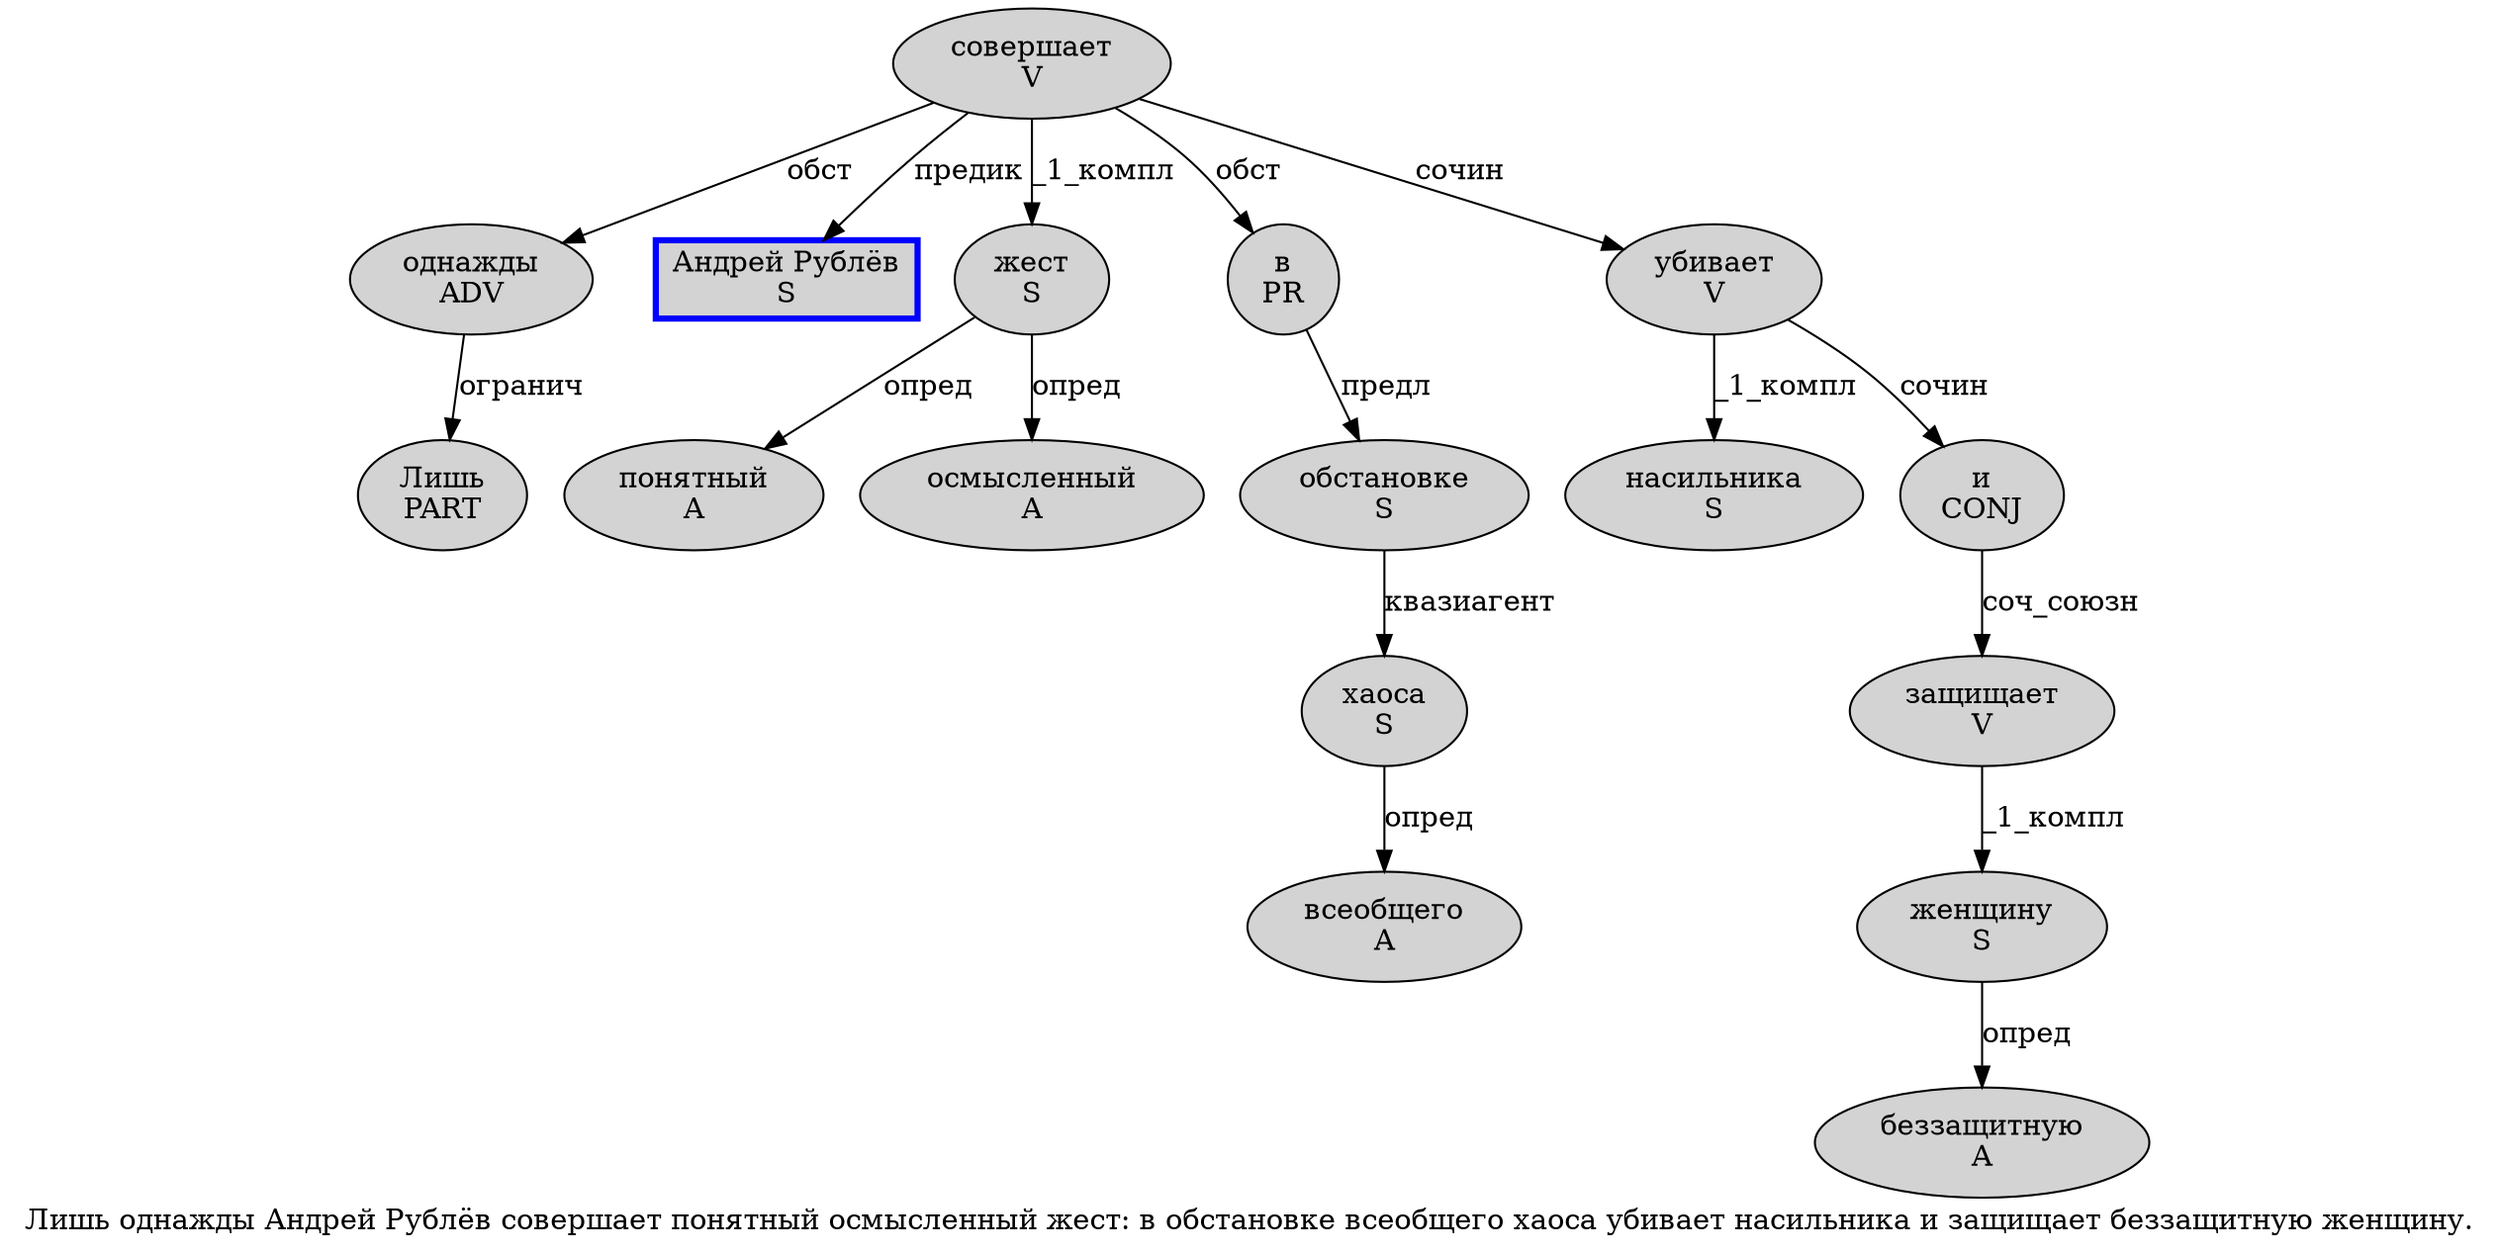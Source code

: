 digraph SENTENCE_2531 {
	graph [label="Лишь однажды Андрей Рублёв совершает понятный осмысленный жест: в обстановке всеобщего хаоса убивает насильника и защищает беззащитную женщину."]
	node [style=filled]
		0 [label="Лишь
PART" color="" fillcolor=lightgray penwidth=1 shape=ellipse]
		1 [label="однажды
ADV" color="" fillcolor=lightgray penwidth=1 shape=ellipse]
		2 [label="Андрей Рублёв
S" color=blue fillcolor=lightgray penwidth=3 shape=box]
		3 [label="совершает
V" color="" fillcolor=lightgray penwidth=1 shape=ellipse]
		4 [label="понятный
A" color="" fillcolor=lightgray penwidth=1 shape=ellipse]
		5 [label="осмысленный
A" color="" fillcolor=lightgray penwidth=1 shape=ellipse]
		6 [label="жест
S" color="" fillcolor=lightgray penwidth=1 shape=ellipse]
		8 [label="в
PR" color="" fillcolor=lightgray penwidth=1 shape=ellipse]
		9 [label="обстановке
S" color="" fillcolor=lightgray penwidth=1 shape=ellipse]
		10 [label="всеобщего
A" color="" fillcolor=lightgray penwidth=1 shape=ellipse]
		11 [label="хаоса
S" color="" fillcolor=lightgray penwidth=1 shape=ellipse]
		12 [label="убивает
V" color="" fillcolor=lightgray penwidth=1 shape=ellipse]
		13 [label="насильника
S" color="" fillcolor=lightgray penwidth=1 shape=ellipse]
		14 [label="и
CONJ" color="" fillcolor=lightgray penwidth=1 shape=ellipse]
		15 [label="защищает
V" color="" fillcolor=lightgray penwidth=1 shape=ellipse]
		16 [label="беззащитную
A" color="" fillcolor=lightgray penwidth=1 shape=ellipse]
		17 [label="женщину
S" color="" fillcolor=lightgray penwidth=1 shape=ellipse]
			8 -> 9 [label="предл"]
			3 -> 1 [label="обст"]
			3 -> 2 [label="предик"]
			3 -> 6 [label="_1_компл"]
			3 -> 8 [label="обст"]
			3 -> 12 [label="сочин"]
			14 -> 15 [label="соч_союзн"]
			1 -> 0 [label="огранич"]
			6 -> 4 [label="опред"]
			6 -> 5 [label="опред"]
			12 -> 13 [label="_1_компл"]
			12 -> 14 [label="сочин"]
			11 -> 10 [label="опред"]
			15 -> 17 [label="_1_компл"]
			9 -> 11 [label="квазиагент"]
			17 -> 16 [label="опред"]
}